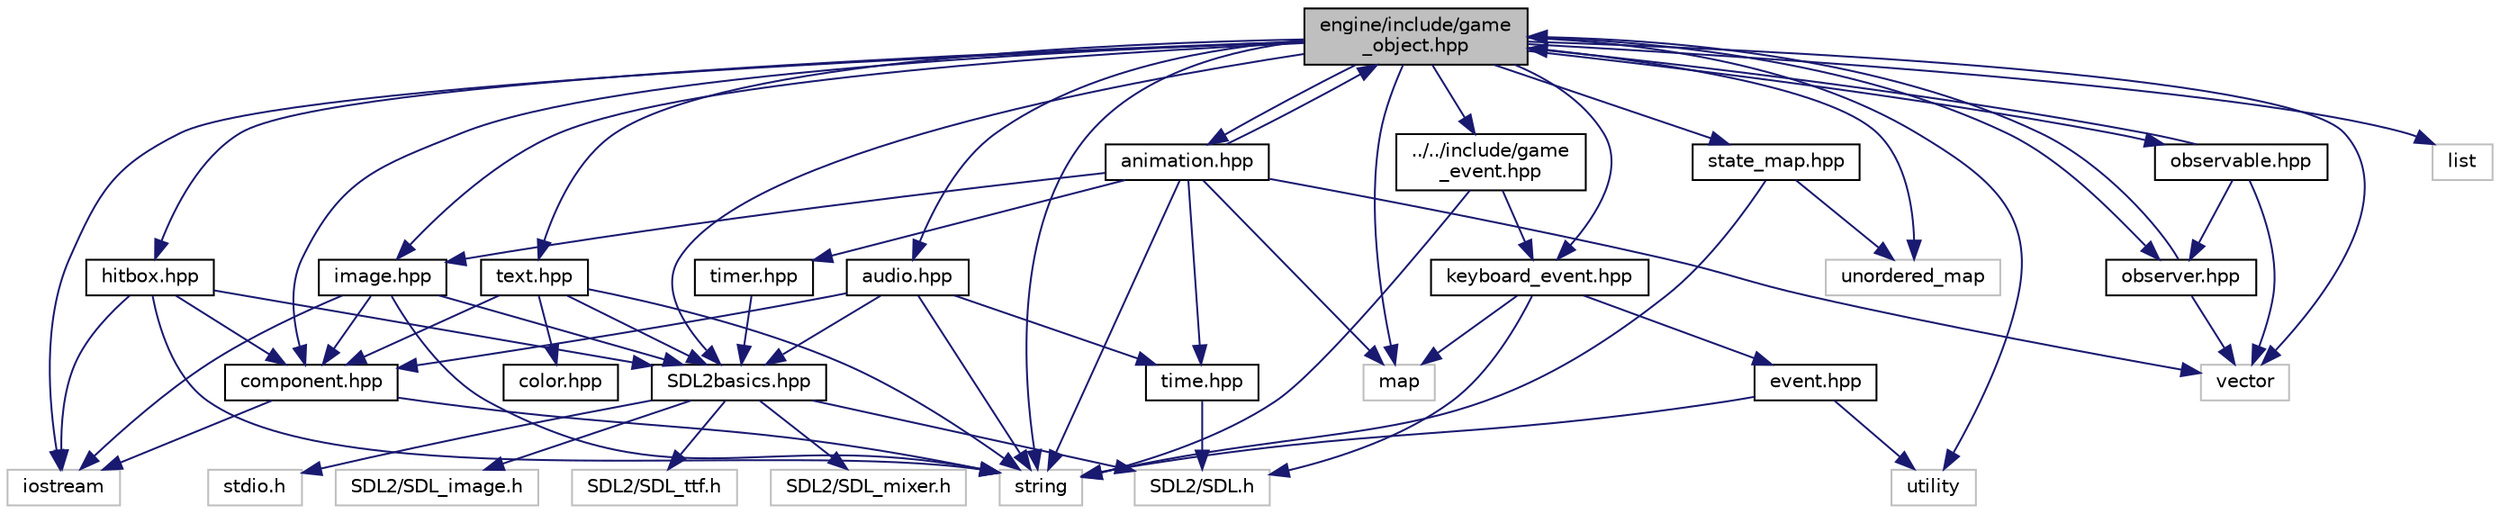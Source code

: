 digraph "engine/include/game_object.hpp"
{
  edge [fontname="Helvetica",fontsize="10",labelfontname="Helvetica",labelfontsize="10"];
  node [fontname="Helvetica",fontsize="10",shape=record];
  Node1 [label="engine/include/game\l_object.hpp",height=0.2,width=0.4,color="black", fillcolor="grey75", style="filled", fontcolor="black"];
  Node1 -> Node2 [color="midnightblue",fontsize="10",style="solid"];
  Node2 [label="iostream",height=0.2,width=0.4,color="grey75", fillcolor="white", style="filled"];
  Node1 -> Node3 [color="midnightblue",fontsize="10",style="solid"];
  Node3 [label="map",height=0.2,width=0.4,color="grey75", fillcolor="white", style="filled"];
  Node1 -> Node4 [color="midnightblue",fontsize="10",style="solid"];
  Node4 [label="unordered_map",height=0.2,width=0.4,color="grey75", fillcolor="white", style="filled"];
  Node1 -> Node5 [color="midnightblue",fontsize="10",style="solid"];
  Node5 [label="vector",height=0.2,width=0.4,color="grey75", fillcolor="white", style="filled"];
  Node1 -> Node6 [color="midnightblue",fontsize="10",style="solid"];
  Node6 [label="list",height=0.2,width=0.4,color="grey75", fillcolor="white", style="filled"];
  Node1 -> Node7 [color="midnightblue",fontsize="10",style="solid"];
  Node7 [label="string",height=0.2,width=0.4,color="grey75", fillcolor="white", style="filled"];
  Node1 -> Node8 [color="midnightblue",fontsize="10",style="solid"];
  Node8 [label="utility",height=0.2,width=0.4,color="grey75", fillcolor="white", style="filled"];
  Node1 -> Node9 [color="midnightblue",fontsize="10",style="solid"];
  Node9 [label="SDL2basics.hpp",height=0.2,width=0.4,color="black", fillcolor="white", style="filled",URL="$_s_d_l2basics_8hpp.html"];
  Node9 -> Node10 [color="midnightblue",fontsize="10",style="solid"];
  Node10 [label="stdio.h",height=0.2,width=0.4,color="grey75", fillcolor="white", style="filled"];
  Node9 -> Node11 [color="midnightblue",fontsize="10",style="solid"];
  Node11 [label="SDL2/SDL.h",height=0.2,width=0.4,color="grey75", fillcolor="white", style="filled"];
  Node9 -> Node12 [color="midnightblue",fontsize="10",style="solid"];
  Node12 [label="SDL2/SDL_image.h",height=0.2,width=0.4,color="grey75", fillcolor="white", style="filled"];
  Node9 -> Node13 [color="midnightblue",fontsize="10",style="solid"];
  Node13 [label="SDL2/SDL_ttf.h",height=0.2,width=0.4,color="grey75", fillcolor="white", style="filled"];
  Node9 -> Node14 [color="midnightblue",fontsize="10",style="solid"];
  Node14 [label="SDL2/SDL_mixer.h",height=0.2,width=0.4,color="grey75", fillcolor="white", style="filled"];
  Node1 -> Node15 [color="midnightblue",fontsize="10",style="solid"];
  Node15 [label="component.hpp",height=0.2,width=0.4,color="black", fillcolor="white", style="filled",URL="$component_8hpp.html"];
  Node15 -> Node7 [color="midnightblue",fontsize="10",style="solid"];
  Node15 -> Node2 [color="midnightblue",fontsize="10",style="solid"];
  Node1 -> Node16 [color="midnightblue",fontsize="10",style="solid"];
  Node16 [label="image.hpp",height=0.2,width=0.4,color="black", fillcolor="white", style="filled",URL="$image_8hpp.html"];
  Node16 -> Node9 [color="midnightblue",fontsize="10",style="solid"];
  Node16 -> Node15 [color="midnightblue",fontsize="10",style="solid"];
  Node16 -> Node7 [color="midnightblue",fontsize="10",style="solid"];
  Node16 -> Node2 [color="midnightblue",fontsize="10",style="solid"];
  Node1 -> Node17 [color="midnightblue",fontsize="10",style="solid"];
  Node17 [label="text.hpp",height=0.2,width=0.4,color="black", fillcolor="white", style="filled",URL="$text_8hpp.html"];
  Node17 -> Node9 [color="midnightblue",fontsize="10",style="solid"];
  Node17 -> Node15 [color="midnightblue",fontsize="10",style="solid"];
  Node17 -> Node18 [color="midnightblue",fontsize="10",style="solid"];
  Node18 [label="color.hpp",height=0.2,width=0.4,color="black", fillcolor="white", style="filled",URL="$color_8hpp.html"];
  Node17 -> Node7 [color="midnightblue",fontsize="10",style="solid"];
  Node1 -> Node19 [color="midnightblue",fontsize="10",style="solid"];
  Node19 [label="audio.hpp",height=0.2,width=0.4,color="black", fillcolor="white", style="filled",URL="$audio_8hpp.html"];
  Node19 -> Node9 [color="midnightblue",fontsize="10",style="solid"];
  Node19 -> Node15 [color="midnightblue",fontsize="10",style="solid"];
  Node19 -> Node20 [color="midnightblue",fontsize="10",style="solid"];
  Node20 [label="time.hpp",height=0.2,width=0.4,color="black", fillcolor="white", style="filled",URL="$time_8hpp.html"];
  Node20 -> Node11 [color="midnightblue",fontsize="10",style="solid"];
  Node19 -> Node7 [color="midnightblue",fontsize="10",style="solid"];
  Node1 -> Node21 [color="midnightblue",fontsize="10",style="solid"];
  Node21 [label="hitbox.hpp",height=0.2,width=0.4,color="black", fillcolor="white", style="filled",URL="$hitbox_8hpp.html"];
  Node21 -> Node7 [color="midnightblue",fontsize="10",style="solid"];
  Node21 -> Node2 [color="midnightblue",fontsize="10",style="solid"];
  Node21 -> Node9 [color="midnightblue",fontsize="10",style="solid"];
  Node21 -> Node15 [color="midnightblue",fontsize="10",style="solid"];
  Node1 -> Node22 [color="midnightblue",fontsize="10",style="solid"];
  Node22 [label="keyboard_event.hpp",height=0.2,width=0.4,color="black", fillcolor="white", style="filled",URL="$keyboard__event_8hpp.html"];
  Node22 -> Node23 [color="midnightblue",fontsize="10",style="solid"];
  Node23 [label="event.hpp",height=0.2,width=0.4,color="black", fillcolor="white", style="filled",URL="$event_8hpp.html"];
  Node23 -> Node7 [color="midnightblue",fontsize="10",style="solid"];
  Node23 -> Node8 [color="midnightblue",fontsize="10",style="solid"];
  Node22 -> Node11 [color="midnightblue",fontsize="10",style="solid"];
  Node22 -> Node3 [color="midnightblue",fontsize="10",style="solid"];
  Node1 -> Node24 [color="midnightblue",fontsize="10",style="solid"];
  Node24 [label="state_map.hpp",height=0.2,width=0.4,color="black", fillcolor="white", style="filled",URL="$state__map_8hpp.html"];
  Node24 -> Node7 [color="midnightblue",fontsize="10",style="solid"];
  Node24 -> Node4 [color="midnightblue",fontsize="10",style="solid"];
  Node1 -> Node25 [color="midnightblue",fontsize="10",style="solid"];
  Node25 [label="animation.hpp",height=0.2,width=0.4,color="black", fillcolor="white", style="filled",URL="$animation_8hpp.html"];
  Node25 -> Node7 [color="midnightblue",fontsize="10",style="solid"];
  Node25 -> Node5 [color="midnightblue",fontsize="10",style="solid"];
  Node25 -> Node3 [color="midnightblue",fontsize="10",style="solid"];
  Node25 -> Node1 [color="midnightblue",fontsize="10",style="solid"];
  Node25 -> Node16 [color="midnightblue",fontsize="10",style="solid"];
  Node25 -> Node20 [color="midnightblue",fontsize="10",style="solid"];
  Node25 -> Node26 [color="midnightblue",fontsize="10",style="solid"];
  Node26 [label="timer.hpp",height=0.2,width=0.4,color="black", fillcolor="white", style="filled",URL="$timer_8hpp.html"];
  Node26 -> Node9 [color="midnightblue",fontsize="10",style="solid"];
  Node1 -> Node27 [color="midnightblue",fontsize="10",style="solid"];
  Node27 [label="observer.hpp",height=0.2,width=0.4,color="black", fillcolor="white", style="filled",URL="$observer_8hpp.html"];
  Node27 -> Node1 [color="midnightblue",fontsize="10",style="solid"];
  Node27 -> Node5 [color="midnightblue",fontsize="10",style="solid"];
  Node1 -> Node28 [color="midnightblue",fontsize="10",style="solid"];
  Node28 [label="observable.hpp",height=0.2,width=0.4,color="black", fillcolor="white", style="filled",URL="$observable_8hpp.html"];
  Node28 -> Node1 [color="midnightblue",fontsize="10",style="solid"];
  Node28 -> Node27 [color="midnightblue",fontsize="10",style="solid"];
  Node28 -> Node5 [color="midnightblue",fontsize="10",style="solid"];
  Node1 -> Node29 [color="midnightblue",fontsize="10",style="solid"];
  Node29 [label="../../include/game\l_event.hpp",height=0.2,width=0.4,color="black", fillcolor="white", style="filled",URL="$game__event_8hpp.html"];
  Node29 -> Node7 [color="midnightblue",fontsize="10",style="solid"];
  Node29 -> Node22 [color="midnightblue",fontsize="10",style="solid"];
}
